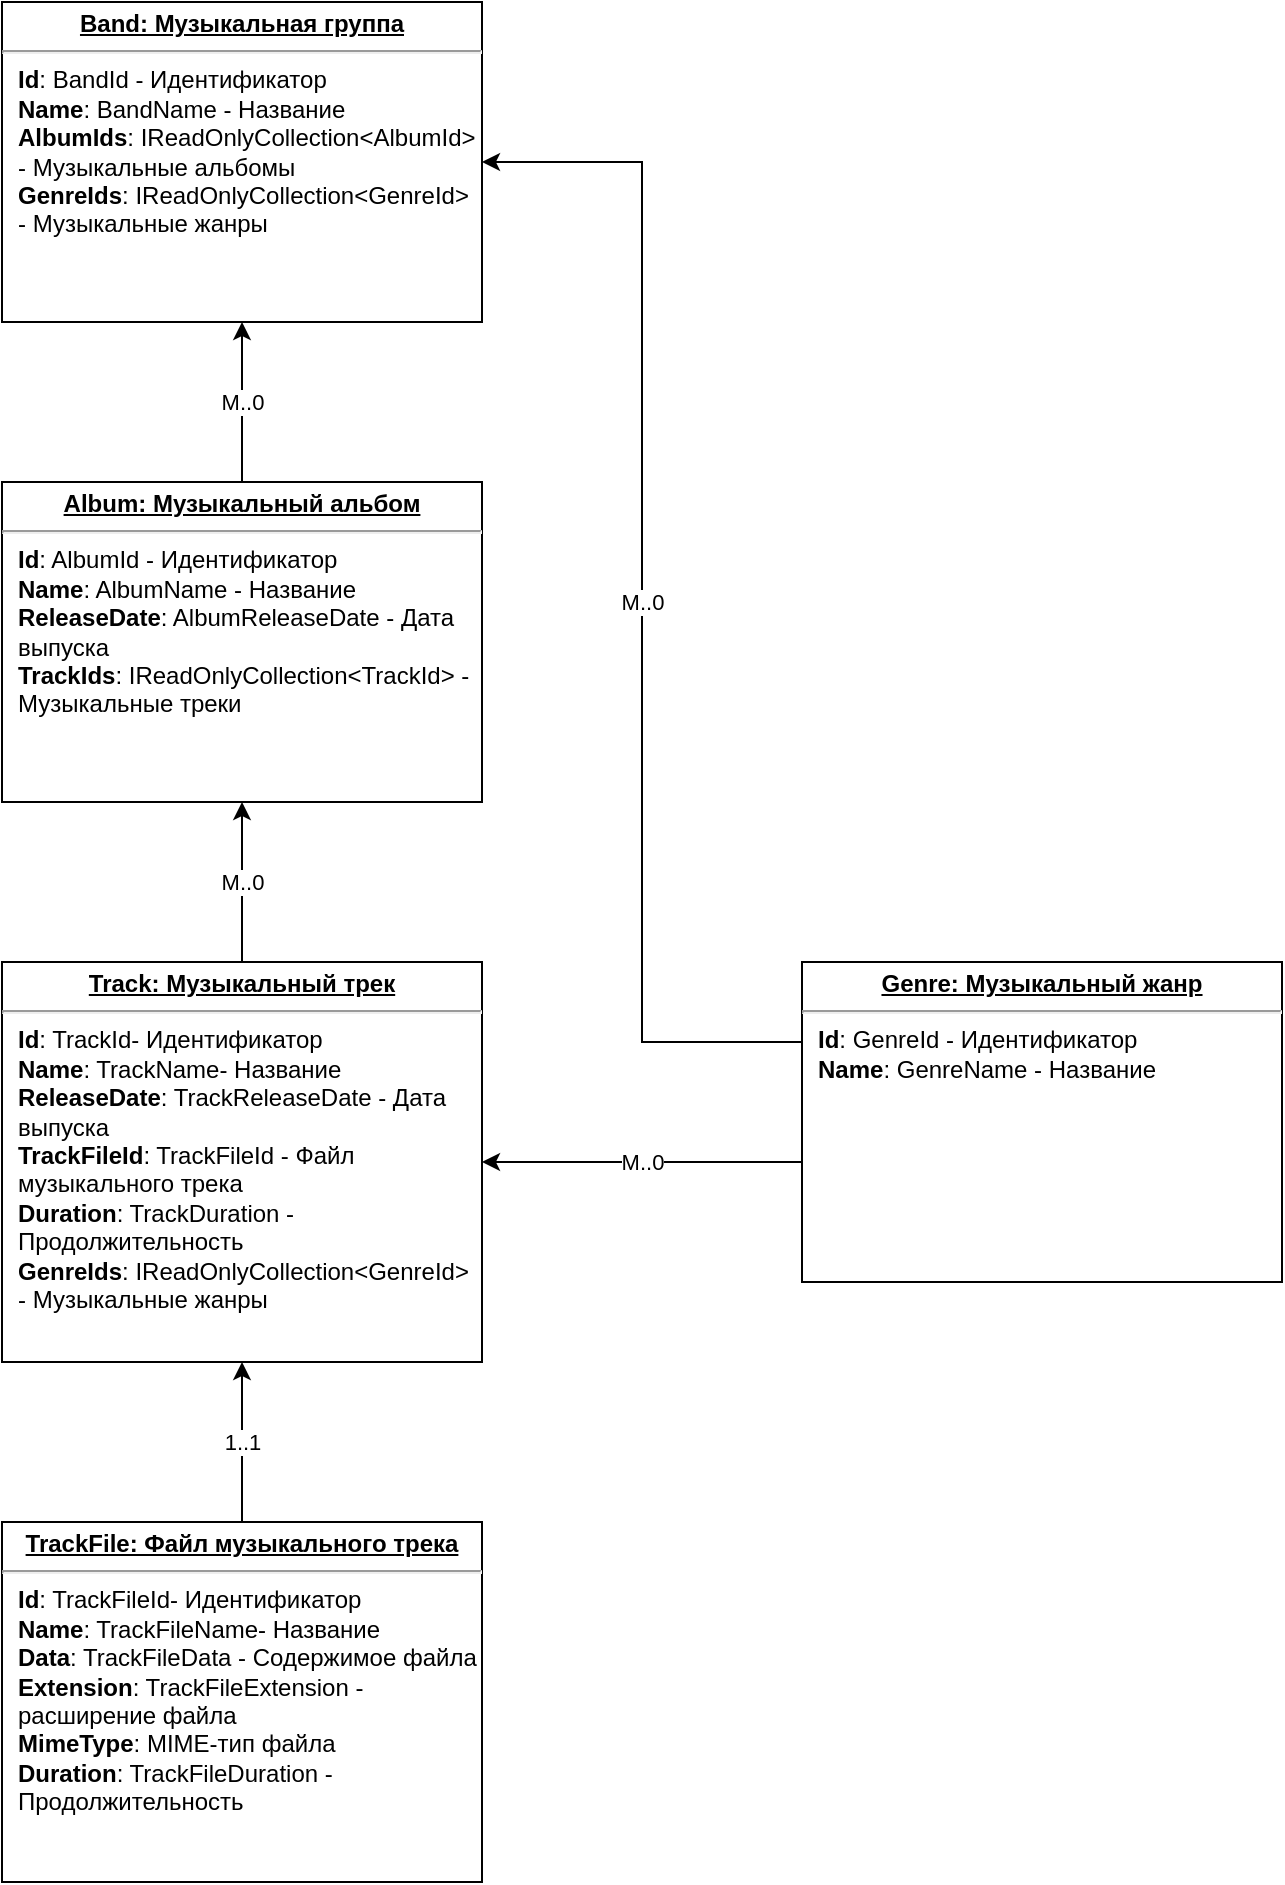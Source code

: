 ﻿<mxfile version="20.5.3" type="embed"><diagram id="23iRSUPoRavnBvh4doch" name="Диаграмма моделей"><mxGraphModel dx="1283" dy="1078" grid="1" gridSize="10" guides="1" tooltips="1" connect="1" arrows="1" fold="1" page="1" pageScale="1" pageWidth="827" pageHeight="1169" math="0" shadow="0"><root><mxCell id="0"/><mxCell id="1" parent="0"/><mxCell id="10" value="&lt;p style=&quot;margin:0px;margin-top:4px;text-align:center;text-decoration:underline;&quot;&gt;&lt;b&gt;Band: Музыкальная группа&lt;/b&gt;&lt;/p&gt;&lt;hr&gt;&lt;p style=&quot;margin:0px;margin-left:8px;&quot;&gt;&lt;b&gt;Id&lt;/b&gt;: BandId -&amp;nbsp;&lt;span style=&quot;background-color: initial;&quot;&gt;Идентификатор&lt;/span&gt;&lt;/p&gt;&lt;p style=&quot;margin:0px;margin-left:8px;&quot;&gt;&lt;b&gt;Name&lt;/b&gt;: BandName - Название&lt;/p&gt;&lt;p style=&quot;margin:0px;margin-left:8px;&quot;&gt;&lt;b&gt;AlbumIds&lt;/b&gt;: IReadOnlyCollection&amp;lt;AlbumId&amp;gt; -&amp;nbsp;&lt;span style=&quot;background-color: initial;&quot;&gt;Музыкальные альбомы&lt;/span&gt;&lt;/p&gt;&lt;p style=&quot;margin:0px;margin-left:8px;&quot;&gt;&lt;b&gt;GenreIds&lt;/b&gt;: IReadOnlyCollection&amp;lt;GenreId&amp;gt; - Музыкальные жанры&lt;/p&gt;&lt;p style=&quot;margin:0px;margin-left:8px;&quot;&gt;&lt;br&gt;&lt;/p&gt;" style="verticalAlign=top;align=left;overflow=fill;fontSize=12;fontFamily=Helvetica;html=1;whiteSpace=wrap;" parent="1" vertex="1"><mxGeometry x="240" y="80" width="240" height="160" as="geometry"/></mxCell><mxCell id="24" value="M..0" style="edgeStyle=orthogonalEdgeStyle;rounded=0;orthogonalLoop=1;jettySize=auto;html=1;entryX=0.5;entryY=1;entryDx=0;entryDy=0;" parent="1" source="16" target="10" edge="1"><mxGeometry relative="1" as="geometry"/></mxCell><mxCell id="16" value="&lt;p style=&quot;margin:0px;margin-top:4px;text-align:center;text-decoration:underline;&quot;&gt;&lt;b&gt;Album: Музыкальный альбом&lt;/b&gt;&lt;/p&gt;&lt;hr&gt;&lt;p style=&quot;margin:0px;margin-left:8px;&quot;&gt;&lt;b&gt;Id&lt;/b&gt;: AlbumId -&amp;nbsp;&lt;span style=&quot;background-color: initial;&quot;&gt;Идентификатор&lt;/span&gt;&lt;/p&gt;&lt;p style=&quot;margin:0px;margin-left:8px;&quot;&gt;&lt;b&gt;Name&lt;/b&gt;: AlbumName - Название&lt;/p&gt;&lt;p style=&quot;margin:0px;margin-left:8px;&quot;&gt;&lt;b&gt;ReleaseDate&lt;/b&gt;: AlbumReleaseDate - Дата выпуска&lt;/p&gt;&lt;p style=&quot;margin:0px;margin-left:8px;&quot;&gt;&lt;b&gt;TrackIds&lt;/b&gt;: IReadOnlyCollection&amp;lt;TrackId&amp;gt; - Музыкальные треки&lt;/p&gt;" style="verticalAlign=top;align=left;overflow=fill;fontSize=12;fontFamily=Helvetica;html=1;whiteSpace=wrap;" parent="1" vertex="1"><mxGeometry x="240" y="320" width="240" height="160" as="geometry"/></mxCell><mxCell id="25" value="M..0" style="edgeStyle=orthogonalEdgeStyle;rounded=0;orthogonalLoop=1;jettySize=auto;html=1;entryX=0.5;entryY=1;entryDx=0;entryDy=0;" parent="1" source="17" target="16" edge="1"><mxGeometry relative="1" as="geometry"/></mxCell><mxCell id="17" value="&lt;p style=&quot;margin:0px;margin-top:4px;text-align:center;text-decoration:underline;&quot;&gt;&lt;b&gt;Track: Музыкальный трек&lt;/b&gt;&lt;/p&gt;&lt;hr&gt;&lt;p style=&quot;margin:0px;margin-left:8px;&quot;&gt;&lt;b&gt;Id&lt;/b&gt;: TrackId-&amp;nbsp;&lt;span style=&quot;background-color: initial;&quot;&gt;Идентификатор&lt;/span&gt;&lt;/p&gt;&lt;p style=&quot;margin:0px;margin-left:8px;&quot;&gt;&lt;b&gt;Name&lt;/b&gt;: TrackName- Название&lt;/p&gt;&lt;p style=&quot;margin:0px;margin-left:8px;&quot;&gt;&lt;b&gt;ReleaseDate&lt;/b&gt;: TrackReleaseDate - Дата выпуска&lt;/p&gt;&lt;p style=&quot;margin:0px;margin-left:8px;&quot;&gt;&lt;b&gt;TrackFileId&lt;/b&gt;: TrackFileId - Файл музыкального трека&lt;/p&gt;&lt;p style=&quot;margin:0px;margin-left:8px;&quot;&gt;&lt;b&gt;Duration&lt;/b&gt;: TrackDuration - Продолжительность&lt;/p&gt;&lt;p style=&quot;margin:0px;margin-left:8px;&quot;&gt;&lt;b&gt;GenreIds&lt;/b&gt;: IReadOnlyCollection&amp;lt;GenreId&amp;gt; - Музыкальные жанры&lt;br&gt;&lt;/p&gt;" style="verticalAlign=top;align=left;overflow=fill;fontSize=12;fontFamily=Helvetica;html=1;whiteSpace=wrap;" parent="1" vertex="1"><mxGeometry x="240" y="560" width="240" height="200" as="geometry"/></mxCell><mxCell id="22" value="M..0" style="edgeStyle=orthogonalEdgeStyle;rounded=0;orthogonalLoop=1;jettySize=auto;html=1;entryX=1;entryY=0.5;entryDx=0;entryDy=0;" parent="1" source="18" target="10" edge="1"><mxGeometry relative="1" as="geometry"><Array as="points"><mxPoint x="560" y="600"/><mxPoint x="560" y="160"/></Array></mxGeometry></mxCell><mxCell id="23" value="M..0" style="edgeStyle=orthogonalEdgeStyle;rounded=0;orthogonalLoop=1;jettySize=auto;html=1;entryX=1;entryY=0.5;entryDx=0;entryDy=0;" parent="1" source="18" target="17" edge="1"><mxGeometry relative="1" as="geometry"><Array as="points"><mxPoint x="600" y="660"/><mxPoint x="600" y="660"/></Array></mxGeometry></mxCell><mxCell id="18" value="&lt;p style=&quot;margin:0px;margin-top:4px;text-align:center;text-decoration:underline;&quot;&gt;&lt;b&gt;Genre: Музыкальный жанр&lt;/b&gt;&lt;/p&gt;&lt;hr&gt;&lt;p style=&quot;margin:0px;margin-left:8px;&quot;&gt;&lt;b&gt;Id&lt;/b&gt;: GenreId -&amp;nbsp;&lt;span style=&quot;background-color: initial;&quot;&gt;Идентификатор&lt;/span&gt;&lt;/p&gt;&lt;p style=&quot;margin:0px;margin-left:8px;&quot;&gt;&lt;b&gt;Name&lt;/b&gt;: GenreName - Название&lt;/p&gt;" style="verticalAlign=top;align=left;overflow=fill;fontSize=12;fontFamily=Helvetica;html=1;whiteSpace=wrap;" parent="1" vertex="1"><mxGeometry x="640" y="560" width="240" height="160" as="geometry"/></mxCell><mxCell id="26" value="1..1" style="edgeStyle=orthogonalEdgeStyle;rounded=0;orthogonalLoop=1;jettySize=auto;html=1;entryX=0.5;entryY=1;entryDx=0;entryDy=0;" parent="1" source="19" target="17" edge="1"><mxGeometry relative="1" as="geometry"/></mxCell><mxCell id="19" value="&lt;p style=&quot;margin:0px;margin-top:4px;text-align:center;text-decoration:underline;&quot;&gt;&lt;b&gt;TrackFile: Файл музыкального трека&lt;/b&gt;&lt;/p&gt;&lt;hr&gt;&lt;p style=&quot;margin:0px;margin-left:8px;&quot;&gt;&lt;b&gt;Id&lt;/b&gt;: TrackFileId-&amp;nbsp;&lt;span style=&quot;background-color: initial;&quot;&gt;Идентификатор&lt;/span&gt;&lt;/p&gt;&lt;p style=&quot;margin:0px;margin-left:8px;&quot;&gt;&lt;b&gt;Name&lt;/b&gt;: TrackFileName- Название&lt;/p&gt;&lt;p style=&quot;margin:0px;margin-left:8px;&quot;&gt;&lt;b&gt;Data&lt;/b&gt;: TrackFileData - Содержимое файла&lt;/p&gt;&lt;p style=&quot;margin:0px;margin-left:8px;&quot;&gt;&lt;b&gt;Extension&lt;/b&gt;: TrackFileExtension - расширение файла&lt;/p&gt;&lt;p style=&quot;margin:0px;margin-left:8px;&quot;&gt;&lt;b&gt;MimeType&lt;/b&gt;: MIME-тип файла&lt;/p&gt;&lt;p style=&quot;margin:0px;margin-left:8px;&quot;&gt;&lt;b&gt;Duration&lt;/b&gt;: TrackFileDuration - Продолжительность&lt;/p&gt;" style="verticalAlign=top;align=left;overflow=fill;fontSize=12;fontFamily=Helvetica;html=1;whiteSpace=wrap;" parent="1" vertex="1"><mxGeometry x="240" y="840" width="240" height="180" as="geometry"/></mxCell></root></mxGraphModel></diagram></mxfile>